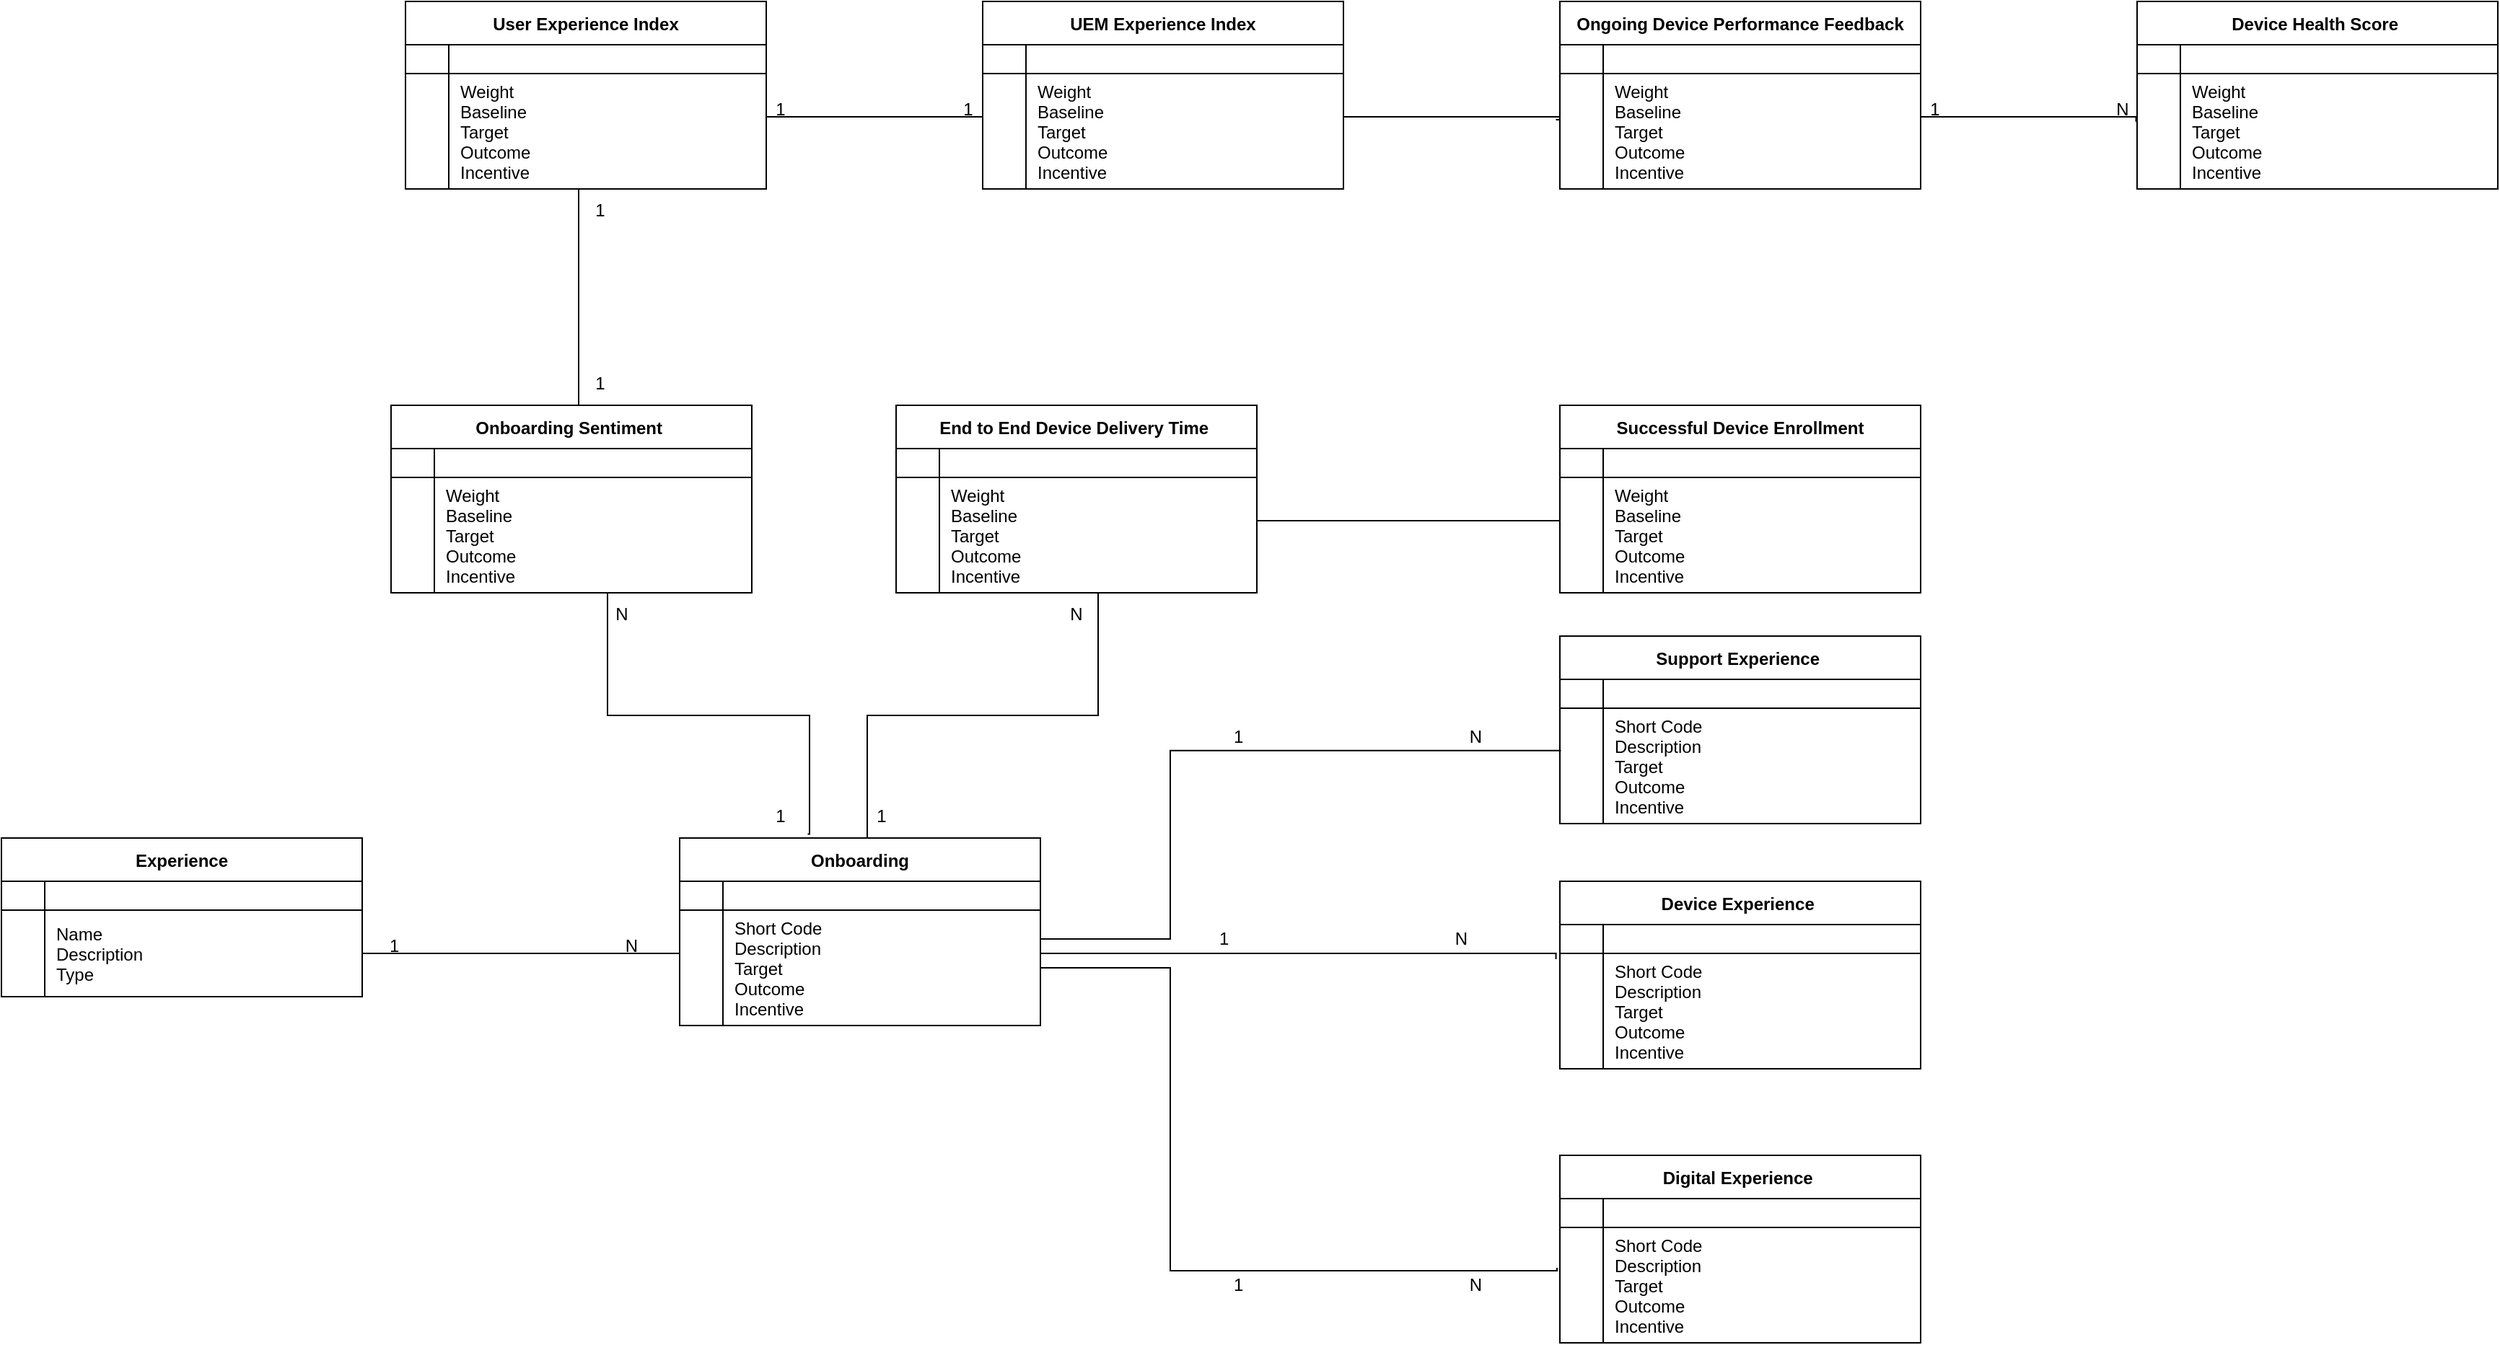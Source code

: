 <mxfile version="21.3.8" type="device">
  <diagram id="R2lEEEUBdFMjLlhIrx00" name="Page-1">
    <mxGraphModel dx="794" dy="438" grid="1" gridSize="10" guides="1" tooltips="1" connect="1" arrows="1" fold="1" page="1" pageScale="1" pageWidth="850" pageHeight="1100" math="0" shadow="0" extFonts="Permanent Marker^https://fonts.googleapis.com/css?family=Permanent+Marker">
      <root>
        <mxCell id="0" />
        <mxCell id="1" parent="0" />
        <mxCell id="C-vyLk0tnHw3VtMMgP7b-2" value="Onboarding" style="shape=table;startSize=30;container=1;collapsible=1;childLayout=tableLayout;fixedRows=1;rowLines=0;fontStyle=1;align=center;resizeLast=1;" parent="1" vertex="1">
          <mxGeometry x="510" y="1020" width="250" height="130" as="geometry" />
        </mxCell>
        <mxCell id="C-vyLk0tnHw3VtMMgP7b-3" value="" style="shape=partialRectangle;collapsible=0;dropTarget=0;pointerEvents=0;fillColor=none;points=[[0,0.5],[1,0.5]];portConstraint=eastwest;top=0;left=0;right=0;bottom=1;" parent="C-vyLk0tnHw3VtMMgP7b-2" vertex="1">
          <mxGeometry y="30" width="250" height="20" as="geometry" />
        </mxCell>
        <mxCell id="C-vyLk0tnHw3VtMMgP7b-4" value="" style="shape=partialRectangle;overflow=hidden;connectable=0;fillColor=none;top=0;left=0;bottom=0;right=0;fontStyle=1;" parent="C-vyLk0tnHw3VtMMgP7b-3" vertex="1">
          <mxGeometry width="30" height="20" as="geometry">
            <mxRectangle width="30" height="20" as="alternateBounds" />
          </mxGeometry>
        </mxCell>
        <mxCell id="C-vyLk0tnHw3VtMMgP7b-5" value="" style="shape=partialRectangle;overflow=hidden;connectable=0;fillColor=none;top=0;left=0;bottom=0;right=0;align=left;spacingLeft=6;fontStyle=5;" parent="C-vyLk0tnHw3VtMMgP7b-3" vertex="1">
          <mxGeometry x="30" width="220" height="20" as="geometry">
            <mxRectangle width="220" height="20" as="alternateBounds" />
          </mxGeometry>
        </mxCell>
        <mxCell id="C-vyLk0tnHw3VtMMgP7b-6" value="" style="shape=partialRectangle;collapsible=0;dropTarget=0;pointerEvents=0;fillColor=none;points=[[0,0.5],[1,0.5]];portConstraint=eastwest;top=0;left=0;right=0;bottom=0;" parent="C-vyLk0tnHw3VtMMgP7b-2" vertex="1">
          <mxGeometry y="50" width="250" height="80" as="geometry" />
        </mxCell>
        <mxCell id="C-vyLk0tnHw3VtMMgP7b-7" value="" style="shape=partialRectangle;overflow=hidden;connectable=0;fillColor=none;top=0;left=0;bottom=0;right=0;" parent="C-vyLk0tnHw3VtMMgP7b-6" vertex="1">
          <mxGeometry width="30" height="80" as="geometry">
            <mxRectangle width="30" height="80" as="alternateBounds" />
          </mxGeometry>
        </mxCell>
        <mxCell id="C-vyLk0tnHw3VtMMgP7b-8" value="Short Code       &#xa;Description      &#xa;Target           &#xa;Outcome          &#xa;Incentive" style="shape=partialRectangle;overflow=hidden;connectable=0;fillColor=none;top=0;left=0;bottom=0;right=0;align=left;spacingLeft=6;" parent="C-vyLk0tnHw3VtMMgP7b-6" vertex="1">
          <mxGeometry x="30" width="220" height="80" as="geometry">
            <mxRectangle width="220" height="80" as="alternateBounds" />
          </mxGeometry>
        </mxCell>
        <mxCell id="C-vyLk0tnHw3VtMMgP7b-23" value="Experience" style="shape=table;startSize=30;container=1;collapsible=1;childLayout=tableLayout;fixedRows=1;rowLines=0;fontStyle=1;align=center;resizeLast=1;" parent="1" vertex="1">
          <mxGeometry x="40" y="1020" width="250" height="110" as="geometry" />
        </mxCell>
        <mxCell id="C-vyLk0tnHw3VtMMgP7b-24" value="" style="shape=partialRectangle;collapsible=0;dropTarget=0;pointerEvents=0;fillColor=none;points=[[0,0.5],[1,0.5]];portConstraint=eastwest;top=0;left=0;right=0;bottom=1;" parent="C-vyLk0tnHw3VtMMgP7b-23" vertex="1">
          <mxGeometry y="30" width="250" height="20" as="geometry" />
        </mxCell>
        <mxCell id="C-vyLk0tnHw3VtMMgP7b-25" value="" style="shape=partialRectangle;overflow=hidden;connectable=0;fillColor=none;top=0;left=0;bottom=0;right=0;fontStyle=1;" parent="C-vyLk0tnHw3VtMMgP7b-24" vertex="1">
          <mxGeometry width="30" height="20" as="geometry">
            <mxRectangle width="30" height="20" as="alternateBounds" />
          </mxGeometry>
        </mxCell>
        <mxCell id="C-vyLk0tnHw3VtMMgP7b-26" value="" style="shape=partialRectangle;overflow=hidden;connectable=0;fillColor=none;top=0;left=0;bottom=0;right=0;align=left;spacingLeft=6;fontStyle=5;" parent="C-vyLk0tnHw3VtMMgP7b-24" vertex="1">
          <mxGeometry x="30" width="220" height="20" as="geometry">
            <mxRectangle width="220" height="20" as="alternateBounds" />
          </mxGeometry>
        </mxCell>
        <mxCell id="C-vyLk0tnHw3VtMMgP7b-27" value="" style="shape=partialRectangle;collapsible=0;dropTarget=0;pointerEvents=0;fillColor=none;points=[[0,0.5],[1,0.5]];portConstraint=eastwest;top=0;left=0;right=0;bottom=0;" parent="C-vyLk0tnHw3VtMMgP7b-23" vertex="1">
          <mxGeometry y="50" width="250" height="60" as="geometry" />
        </mxCell>
        <mxCell id="C-vyLk0tnHw3VtMMgP7b-28" value="" style="shape=partialRectangle;overflow=hidden;connectable=0;fillColor=none;top=0;left=0;bottom=0;right=0;" parent="C-vyLk0tnHw3VtMMgP7b-27" vertex="1">
          <mxGeometry width="30" height="60" as="geometry">
            <mxRectangle width="30" height="60" as="alternateBounds" />
          </mxGeometry>
        </mxCell>
        <mxCell id="C-vyLk0tnHw3VtMMgP7b-29" value="Name             &#xa;Description      &#xa;Type " style="shape=partialRectangle;overflow=hidden;connectable=0;fillColor=none;top=0;left=0;bottom=0;right=0;align=left;spacingLeft=6;" parent="C-vyLk0tnHw3VtMMgP7b-27" vertex="1">
          <mxGeometry x="30" width="220" height="60" as="geometry">
            <mxRectangle width="220" height="60" as="alternateBounds" />
          </mxGeometry>
        </mxCell>
        <mxCell id="2IVcLciUB-eIGRYk9ned-1" value="" style="endArrow=none;html=1;rounded=0;exitX=1;exitY=0.5;exitDx=0;exitDy=0;entryX=0;entryY=0.375;entryDx=0;entryDy=0;entryPerimeter=0;startArrow=none;startFill=0;endFill=0;" edge="1" parent="1" source="C-vyLk0tnHw3VtMMgP7b-27" target="C-vyLk0tnHw3VtMMgP7b-6">
          <mxGeometry width="50" height="50" relative="1" as="geometry">
            <mxPoint x="260" y="100" as="sourcePoint" />
            <mxPoint x="390" y="90" as="targetPoint" />
          </mxGeometry>
        </mxCell>
        <mxCell id="2IVcLciUB-eIGRYk9ned-2" value="Digital Experience " style="shape=table;startSize=30;container=1;collapsible=1;childLayout=tableLayout;fixedRows=1;rowLines=0;fontStyle=1;align=center;resizeLast=1;" vertex="1" parent="1">
          <mxGeometry x="1120" y="1240" width="250" height="130" as="geometry" />
        </mxCell>
        <mxCell id="2IVcLciUB-eIGRYk9ned-3" value="" style="shape=partialRectangle;collapsible=0;dropTarget=0;pointerEvents=0;fillColor=none;points=[[0,0.5],[1,0.5]];portConstraint=eastwest;top=0;left=0;right=0;bottom=1;" vertex="1" parent="2IVcLciUB-eIGRYk9ned-2">
          <mxGeometry y="30" width="250" height="20" as="geometry" />
        </mxCell>
        <mxCell id="2IVcLciUB-eIGRYk9ned-4" value="" style="shape=partialRectangle;overflow=hidden;connectable=0;fillColor=none;top=0;left=0;bottom=0;right=0;fontStyle=1;" vertex="1" parent="2IVcLciUB-eIGRYk9ned-3">
          <mxGeometry width="30" height="20" as="geometry">
            <mxRectangle width="30" height="20" as="alternateBounds" />
          </mxGeometry>
        </mxCell>
        <mxCell id="2IVcLciUB-eIGRYk9ned-5" value="" style="shape=partialRectangle;overflow=hidden;connectable=0;fillColor=none;top=0;left=0;bottom=0;right=0;align=left;spacingLeft=6;fontStyle=5;" vertex="1" parent="2IVcLciUB-eIGRYk9ned-3">
          <mxGeometry x="30" width="220" height="20" as="geometry">
            <mxRectangle width="220" height="20" as="alternateBounds" />
          </mxGeometry>
        </mxCell>
        <mxCell id="2IVcLciUB-eIGRYk9ned-6" value="" style="shape=partialRectangle;collapsible=0;dropTarget=0;pointerEvents=0;fillColor=none;points=[[0,0.5],[1,0.5]];portConstraint=eastwest;top=0;left=0;right=0;bottom=0;" vertex="1" parent="2IVcLciUB-eIGRYk9ned-2">
          <mxGeometry y="50" width="250" height="80" as="geometry" />
        </mxCell>
        <mxCell id="2IVcLciUB-eIGRYk9ned-7" value="" style="shape=partialRectangle;overflow=hidden;connectable=0;fillColor=none;top=0;left=0;bottom=0;right=0;" vertex="1" parent="2IVcLciUB-eIGRYk9ned-6">
          <mxGeometry width="30" height="80" as="geometry">
            <mxRectangle width="30" height="80" as="alternateBounds" />
          </mxGeometry>
        </mxCell>
        <mxCell id="2IVcLciUB-eIGRYk9ned-8" value="Short Code       &#xa;Description      &#xa;Target           &#xa;Outcome          &#xa;Incentive" style="shape=partialRectangle;overflow=hidden;connectable=0;fillColor=none;top=0;left=0;bottom=0;right=0;align=left;spacingLeft=6;" vertex="1" parent="2IVcLciUB-eIGRYk9ned-6">
          <mxGeometry x="30" width="220" height="80" as="geometry">
            <mxRectangle width="220" height="80" as="alternateBounds" />
          </mxGeometry>
        </mxCell>
        <mxCell id="2IVcLciUB-eIGRYk9ned-9" value="Device Experience " style="shape=table;startSize=30;container=1;collapsible=1;childLayout=tableLayout;fixedRows=1;rowLines=0;fontStyle=1;align=center;resizeLast=1;" vertex="1" parent="1">
          <mxGeometry x="1120" y="1050" width="250" height="130" as="geometry" />
        </mxCell>
        <mxCell id="2IVcLciUB-eIGRYk9ned-10" value="" style="shape=partialRectangle;collapsible=0;dropTarget=0;pointerEvents=0;fillColor=none;points=[[0,0.5],[1,0.5]];portConstraint=eastwest;top=0;left=0;right=0;bottom=1;" vertex="1" parent="2IVcLciUB-eIGRYk9ned-9">
          <mxGeometry y="30" width="250" height="20" as="geometry" />
        </mxCell>
        <mxCell id="2IVcLciUB-eIGRYk9ned-11" value="" style="shape=partialRectangle;overflow=hidden;connectable=0;fillColor=none;top=0;left=0;bottom=0;right=0;fontStyle=1;" vertex="1" parent="2IVcLciUB-eIGRYk9ned-10">
          <mxGeometry width="30" height="20" as="geometry">
            <mxRectangle width="30" height="20" as="alternateBounds" />
          </mxGeometry>
        </mxCell>
        <mxCell id="2IVcLciUB-eIGRYk9ned-12" value="" style="shape=partialRectangle;overflow=hidden;connectable=0;fillColor=none;top=0;left=0;bottom=0;right=0;align=left;spacingLeft=6;fontStyle=5;" vertex="1" parent="2IVcLciUB-eIGRYk9ned-10">
          <mxGeometry x="30" width="220" height="20" as="geometry">
            <mxRectangle width="220" height="20" as="alternateBounds" />
          </mxGeometry>
        </mxCell>
        <mxCell id="2IVcLciUB-eIGRYk9ned-13" value="" style="shape=partialRectangle;collapsible=0;dropTarget=0;pointerEvents=0;fillColor=none;points=[[0,0.5],[1,0.5]];portConstraint=eastwest;top=0;left=0;right=0;bottom=0;" vertex="1" parent="2IVcLciUB-eIGRYk9ned-9">
          <mxGeometry y="50" width="250" height="80" as="geometry" />
        </mxCell>
        <mxCell id="2IVcLciUB-eIGRYk9ned-14" value="" style="shape=partialRectangle;overflow=hidden;connectable=0;fillColor=none;top=0;left=0;bottom=0;right=0;" vertex="1" parent="2IVcLciUB-eIGRYk9ned-13">
          <mxGeometry width="30" height="80" as="geometry">
            <mxRectangle width="30" height="80" as="alternateBounds" />
          </mxGeometry>
        </mxCell>
        <mxCell id="2IVcLciUB-eIGRYk9ned-15" value="Short Code       &#xa;Description      &#xa;Target           &#xa;Outcome          &#xa;Incentive" style="shape=partialRectangle;overflow=hidden;connectable=0;fillColor=none;top=0;left=0;bottom=0;right=0;align=left;spacingLeft=6;" vertex="1" parent="2IVcLciUB-eIGRYk9ned-13">
          <mxGeometry x="30" width="220" height="80" as="geometry">
            <mxRectangle width="220" height="80" as="alternateBounds" />
          </mxGeometry>
        </mxCell>
        <mxCell id="2IVcLciUB-eIGRYk9ned-16" value="Support Experience " style="shape=table;startSize=30;container=1;collapsible=1;childLayout=tableLayout;fixedRows=1;rowLines=0;fontStyle=1;align=center;resizeLast=1;" vertex="1" parent="1">
          <mxGeometry x="1120" y="880" width="250" height="130" as="geometry" />
        </mxCell>
        <mxCell id="2IVcLciUB-eIGRYk9ned-17" value="" style="shape=partialRectangle;collapsible=0;dropTarget=0;pointerEvents=0;fillColor=none;points=[[0,0.5],[1,0.5]];portConstraint=eastwest;top=0;left=0;right=0;bottom=1;" vertex="1" parent="2IVcLciUB-eIGRYk9ned-16">
          <mxGeometry y="30" width="250" height="20" as="geometry" />
        </mxCell>
        <mxCell id="2IVcLciUB-eIGRYk9ned-18" value="" style="shape=partialRectangle;overflow=hidden;connectable=0;fillColor=none;top=0;left=0;bottom=0;right=0;fontStyle=1;" vertex="1" parent="2IVcLciUB-eIGRYk9ned-17">
          <mxGeometry width="30" height="20" as="geometry">
            <mxRectangle width="30" height="20" as="alternateBounds" />
          </mxGeometry>
        </mxCell>
        <mxCell id="2IVcLciUB-eIGRYk9ned-19" value="" style="shape=partialRectangle;overflow=hidden;connectable=0;fillColor=none;top=0;left=0;bottom=0;right=0;align=left;spacingLeft=6;fontStyle=5;" vertex="1" parent="2IVcLciUB-eIGRYk9ned-17">
          <mxGeometry x="30" width="220" height="20" as="geometry">
            <mxRectangle width="220" height="20" as="alternateBounds" />
          </mxGeometry>
        </mxCell>
        <mxCell id="2IVcLciUB-eIGRYk9ned-20" value="" style="shape=partialRectangle;collapsible=0;dropTarget=0;pointerEvents=0;fillColor=none;points=[[0,0.5],[1,0.5]];portConstraint=eastwest;top=0;left=0;right=0;bottom=0;" vertex="1" parent="2IVcLciUB-eIGRYk9ned-16">
          <mxGeometry y="50" width="250" height="80" as="geometry" />
        </mxCell>
        <mxCell id="2IVcLciUB-eIGRYk9ned-21" value="" style="shape=partialRectangle;overflow=hidden;connectable=0;fillColor=none;top=0;left=0;bottom=0;right=0;" vertex="1" parent="2IVcLciUB-eIGRYk9ned-20">
          <mxGeometry width="30" height="80" as="geometry">
            <mxRectangle width="30" height="80" as="alternateBounds" />
          </mxGeometry>
        </mxCell>
        <mxCell id="2IVcLciUB-eIGRYk9ned-22" value="Short Code       &#xa;Description      &#xa;Target           &#xa;Outcome          &#xa;Incentive" style="shape=partialRectangle;overflow=hidden;connectable=0;fillColor=none;top=0;left=0;bottom=0;right=0;align=left;spacingLeft=6;" vertex="1" parent="2IVcLciUB-eIGRYk9ned-20">
          <mxGeometry x="30" width="220" height="80" as="geometry">
            <mxRectangle width="220" height="80" as="alternateBounds" />
          </mxGeometry>
        </mxCell>
        <mxCell id="2IVcLciUB-eIGRYk9ned-28" style="edgeStyle=orthogonalEdgeStyle;rounded=0;orthogonalLoop=1;jettySize=auto;html=1;entryX=-0.008;entryY=0.35;entryDx=0;entryDy=0;entryPerimeter=0;endArrow=none;endFill=0;" edge="1" parent="1" source="C-vyLk0tnHw3VtMMgP7b-6" target="2IVcLciUB-eIGRYk9ned-6">
          <mxGeometry relative="1" as="geometry">
            <Array as="points">
              <mxPoint x="850" y="1110" />
              <mxPoint x="850" y="1320" />
              <mxPoint x="1118" y="1320" />
            </Array>
          </mxGeometry>
        </mxCell>
        <mxCell id="2IVcLciUB-eIGRYk9ned-29" style="edgeStyle=orthogonalEdgeStyle;rounded=0;orthogonalLoop=1;jettySize=auto;html=1;entryX=-0.011;entryY=0.05;entryDx=0;entryDy=0;entryPerimeter=0;endArrow=none;endFill=0;" edge="1" parent="1" source="C-vyLk0tnHw3VtMMgP7b-6" target="2IVcLciUB-eIGRYk9ned-13">
          <mxGeometry relative="1" as="geometry">
            <Array as="points">
              <mxPoint x="1117" y="1100" />
            </Array>
          </mxGeometry>
        </mxCell>
        <mxCell id="2IVcLciUB-eIGRYk9ned-30" style="edgeStyle=orthogonalEdgeStyle;rounded=0;orthogonalLoop=1;jettySize=auto;html=1;entryX=0.003;entryY=0.367;entryDx=0;entryDy=0;entryPerimeter=0;endArrow=none;endFill=0;" edge="1" parent="1" source="C-vyLk0tnHw3VtMMgP7b-6" target="2IVcLciUB-eIGRYk9ned-20">
          <mxGeometry relative="1" as="geometry">
            <Array as="points">
              <mxPoint x="850" y="1090" />
              <mxPoint x="850" y="959" />
            </Array>
          </mxGeometry>
        </mxCell>
        <mxCell id="2IVcLciUB-eIGRYk9ned-45" style="edgeStyle=orthogonalEdgeStyle;rounded=0;orthogonalLoop=1;jettySize=auto;html=1;endArrow=none;endFill=0;entryX=0.355;entryY=-0.021;entryDx=0;entryDy=0;entryPerimeter=0;" edge="1" parent="1" source="2IVcLciUB-eIGRYk9ned-31" target="C-vyLk0tnHw3VtMMgP7b-2">
          <mxGeometry relative="1" as="geometry">
            <mxPoint x="600" y="1010" as="targetPoint" />
            <Array as="points">
              <mxPoint x="460" y="935" />
              <mxPoint x="600" y="935" />
              <mxPoint x="600" y="1017" />
            </Array>
          </mxGeometry>
        </mxCell>
        <mxCell id="2IVcLciUB-eIGRYk9ned-31" value="Onboarding Sentiment " style="shape=table;startSize=30;container=1;collapsible=1;childLayout=tableLayout;fixedRows=1;rowLines=0;fontStyle=1;align=center;resizeLast=1;" vertex="1" parent="1">
          <mxGeometry x="310" y="720" width="250" height="130" as="geometry" />
        </mxCell>
        <mxCell id="2IVcLciUB-eIGRYk9ned-32" value="" style="shape=partialRectangle;collapsible=0;dropTarget=0;pointerEvents=0;fillColor=none;points=[[0,0.5],[1,0.5]];portConstraint=eastwest;top=0;left=0;right=0;bottom=1;" vertex="1" parent="2IVcLciUB-eIGRYk9ned-31">
          <mxGeometry y="30" width="250" height="20" as="geometry" />
        </mxCell>
        <mxCell id="2IVcLciUB-eIGRYk9ned-33" value="" style="shape=partialRectangle;overflow=hidden;connectable=0;fillColor=none;top=0;left=0;bottom=0;right=0;fontStyle=1;" vertex="1" parent="2IVcLciUB-eIGRYk9ned-32">
          <mxGeometry width="30" height="20" as="geometry">
            <mxRectangle width="30" height="20" as="alternateBounds" />
          </mxGeometry>
        </mxCell>
        <mxCell id="2IVcLciUB-eIGRYk9ned-34" value="" style="shape=partialRectangle;overflow=hidden;connectable=0;fillColor=none;top=0;left=0;bottom=0;right=0;align=left;spacingLeft=6;fontStyle=5;" vertex="1" parent="2IVcLciUB-eIGRYk9ned-32">
          <mxGeometry x="30" width="220" height="20" as="geometry">
            <mxRectangle width="220" height="20" as="alternateBounds" />
          </mxGeometry>
        </mxCell>
        <mxCell id="2IVcLciUB-eIGRYk9ned-35" value="" style="shape=partialRectangle;collapsible=0;dropTarget=0;pointerEvents=0;fillColor=none;points=[[0,0.5],[1,0.5]];portConstraint=eastwest;top=0;left=0;right=0;bottom=0;" vertex="1" parent="2IVcLciUB-eIGRYk9ned-31">
          <mxGeometry y="50" width="250" height="80" as="geometry" />
        </mxCell>
        <mxCell id="2IVcLciUB-eIGRYk9ned-36" value="" style="shape=partialRectangle;overflow=hidden;connectable=0;fillColor=none;top=0;left=0;bottom=0;right=0;" vertex="1" parent="2IVcLciUB-eIGRYk9ned-35">
          <mxGeometry width="30" height="80" as="geometry">
            <mxRectangle width="30" height="80" as="alternateBounds" />
          </mxGeometry>
        </mxCell>
        <mxCell id="2IVcLciUB-eIGRYk9ned-37" value="Weight       &#xa;Baseline      &#xa;Target           &#xa;Outcome          &#xa;Incentive" style="shape=partialRectangle;overflow=hidden;connectable=0;fillColor=none;top=0;left=0;bottom=0;right=0;align=left;spacingLeft=6;" vertex="1" parent="2IVcLciUB-eIGRYk9ned-35">
          <mxGeometry x="30" width="220" height="80" as="geometry">
            <mxRectangle width="220" height="80" as="alternateBounds" />
          </mxGeometry>
        </mxCell>
        <mxCell id="2IVcLciUB-eIGRYk9ned-46" style="edgeStyle=orthogonalEdgeStyle;rounded=0;orthogonalLoop=1;jettySize=auto;html=1;entryX=0.5;entryY=0;entryDx=0;entryDy=0;endArrow=none;endFill=0;" edge="1" parent="1" source="2IVcLciUB-eIGRYk9ned-38" target="C-vyLk0tnHw3VtMMgP7b-2">
          <mxGeometry relative="1" as="geometry">
            <Array as="points">
              <mxPoint x="800" y="935" />
              <mxPoint x="640" y="935" />
              <mxPoint x="640" y="1020" />
            </Array>
          </mxGeometry>
        </mxCell>
        <mxCell id="2IVcLciUB-eIGRYk9ned-38" value="End to End Device Delivery Time " style="shape=table;startSize=30;container=1;collapsible=1;childLayout=tableLayout;fixedRows=1;rowLines=0;fontStyle=1;align=center;resizeLast=1;" vertex="1" parent="1">
          <mxGeometry x="660" y="720" width="250" height="130" as="geometry" />
        </mxCell>
        <mxCell id="2IVcLciUB-eIGRYk9ned-39" value="" style="shape=partialRectangle;collapsible=0;dropTarget=0;pointerEvents=0;fillColor=none;points=[[0,0.5],[1,0.5]];portConstraint=eastwest;top=0;left=0;right=0;bottom=1;" vertex="1" parent="2IVcLciUB-eIGRYk9ned-38">
          <mxGeometry y="30" width="250" height="20" as="geometry" />
        </mxCell>
        <mxCell id="2IVcLciUB-eIGRYk9ned-40" value="" style="shape=partialRectangle;overflow=hidden;connectable=0;fillColor=none;top=0;left=0;bottom=0;right=0;fontStyle=1;" vertex="1" parent="2IVcLciUB-eIGRYk9ned-39">
          <mxGeometry width="30" height="20" as="geometry">
            <mxRectangle width="30" height="20" as="alternateBounds" />
          </mxGeometry>
        </mxCell>
        <mxCell id="2IVcLciUB-eIGRYk9ned-41" value="" style="shape=partialRectangle;overflow=hidden;connectable=0;fillColor=none;top=0;left=0;bottom=0;right=0;align=left;spacingLeft=6;fontStyle=5;" vertex="1" parent="2IVcLciUB-eIGRYk9ned-39">
          <mxGeometry x="30" width="220" height="20" as="geometry">
            <mxRectangle width="220" height="20" as="alternateBounds" />
          </mxGeometry>
        </mxCell>
        <mxCell id="2IVcLciUB-eIGRYk9ned-42" value="" style="shape=partialRectangle;collapsible=0;dropTarget=0;pointerEvents=0;fillColor=none;points=[[0,0.5],[1,0.5]];portConstraint=eastwest;top=0;left=0;right=0;bottom=0;" vertex="1" parent="2IVcLciUB-eIGRYk9ned-38">
          <mxGeometry y="50" width="250" height="80" as="geometry" />
        </mxCell>
        <mxCell id="2IVcLciUB-eIGRYk9ned-43" value="" style="shape=partialRectangle;overflow=hidden;connectable=0;fillColor=none;top=0;left=0;bottom=0;right=0;" vertex="1" parent="2IVcLciUB-eIGRYk9ned-42">
          <mxGeometry width="30" height="80" as="geometry">
            <mxRectangle width="30" height="80" as="alternateBounds" />
          </mxGeometry>
        </mxCell>
        <mxCell id="2IVcLciUB-eIGRYk9ned-44" value="Weight       &#xa;Baseline      &#xa;Target           &#xa;Outcome          &#xa;Incentive" style="shape=partialRectangle;overflow=hidden;connectable=0;fillColor=none;top=0;left=0;bottom=0;right=0;align=left;spacingLeft=6;" vertex="1" parent="2IVcLciUB-eIGRYk9ned-42">
          <mxGeometry x="30" width="220" height="80" as="geometry">
            <mxRectangle width="220" height="80" as="alternateBounds" />
          </mxGeometry>
        </mxCell>
        <mxCell id="2IVcLciUB-eIGRYk9ned-55" style="edgeStyle=orthogonalEdgeStyle;rounded=0;orthogonalLoop=1;jettySize=auto;html=1;endArrow=none;endFill=0;" edge="1" parent="1" source="2IVcLciUB-eIGRYk9ned-47" target="2IVcLciUB-eIGRYk9ned-31">
          <mxGeometry relative="1" as="geometry">
            <Array as="points">
              <mxPoint x="440" y="670" />
              <mxPoint x="440" y="670" />
            </Array>
          </mxGeometry>
        </mxCell>
        <mxCell id="2IVcLciUB-eIGRYk9ned-47" value="User Experience Index" style="shape=table;startSize=30;container=1;collapsible=1;childLayout=tableLayout;fixedRows=1;rowLines=0;fontStyle=1;align=center;resizeLast=1;" vertex="1" parent="1">
          <mxGeometry x="320" y="440" width="250" height="130" as="geometry" />
        </mxCell>
        <mxCell id="2IVcLciUB-eIGRYk9ned-48" value="" style="shape=partialRectangle;collapsible=0;dropTarget=0;pointerEvents=0;fillColor=none;points=[[0,0.5],[1,0.5]];portConstraint=eastwest;top=0;left=0;right=0;bottom=1;" vertex="1" parent="2IVcLciUB-eIGRYk9ned-47">
          <mxGeometry y="30" width="250" height="20" as="geometry" />
        </mxCell>
        <mxCell id="2IVcLciUB-eIGRYk9ned-49" value="" style="shape=partialRectangle;overflow=hidden;connectable=0;fillColor=none;top=0;left=0;bottom=0;right=0;fontStyle=1;" vertex="1" parent="2IVcLciUB-eIGRYk9ned-48">
          <mxGeometry width="30" height="20" as="geometry">
            <mxRectangle width="30" height="20" as="alternateBounds" />
          </mxGeometry>
        </mxCell>
        <mxCell id="2IVcLciUB-eIGRYk9ned-50" value="" style="shape=partialRectangle;overflow=hidden;connectable=0;fillColor=none;top=0;left=0;bottom=0;right=0;align=left;spacingLeft=6;fontStyle=5;" vertex="1" parent="2IVcLciUB-eIGRYk9ned-48">
          <mxGeometry x="30" width="220" height="20" as="geometry">
            <mxRectangle width="220" height="20" as="alternateBounds" />
          </mxGeometry>
        </mxCell>
        <mxCell id="2IVcLciUB-eIGRYk9ned-51" value="" style="shape=partialRectangle;collapsible=0;dropTarget=0;pointerEvents=0;fillColor=none;points=[[0,0.5],[1,0.5]];portConstraint=eastwest;top=0;left=0;right=0;bottom=0;" vertex="1" parent="2IVcLciUB-eIGRYk9ned-47">
          <mxGeometry y="50" width="250" height="80" as="geometry" />
        </mxCell>
        <mxCell id="2IVcLciUB-eIGRYk9ned-52" value="" style="shape=partialRectangle;overflow=hidden;connectable=0;fillColor=none;top=0;left=0;bottom=0;right=0;" vertex="1" parent="2IVcLciUB-eIGRYk9ned-51">
          <mxGeometry width="30" height="80" as="geometry">
            <mxRectangle width="30" height="80" as="alternateBounds" />
          </mxGeometry>
        </mxCell>
        <mxCell id="2IVcLciUB-eIGRYk9ned-53" value="Weight       &#xa;Baseline      &#xa;Target           &#xa;Outcome          &#xa;Incentive" style="shape=partialRectangle;overflow=hidden;connectable=0;fillColor=none;top=0;left=0;bottom=0;right=0;align=left;spacingLeft=6;" vertex="1" parent="2IVcLciUB-eIGRYk9ned-51">
          <mxGeometry x="30" width="220" height="80" as="geometry">
            <mxRectangle width="220" height="80" as="alternateBounds" />
          </mxGeometry>
        </mxCell>
        <mxCell id="2IVcLciUB-eIGRYk9ned-56" value="UEM Experience Index" style="shape=table;startSize=30;container=1;collapsible=1;childLayout=tableLayout;fixedRows=1;rowLines=0;fontStyle=1;align=center;resizeLast=1;" vertex="1" parent="1">
          <mxGeometry x="720" y="440" width="250" height="130" as="geometry" />
        </mxCell>
        <mxCell id="2IVcLciUB-eIGRYk9ned-57" value="" style="shape=partialRectangle;collapsible=0;dropTarget=0;pointerEvents=0;fillColor=none;points=[[0,0.5],[1,0.5]];portConstraint=eastwest;top=0;left=0;right=0;bottom=1;" vertex="1" parent="2IVcLciUB-eIGRYk9ned-56">
          <mxGeometry y="30" width="250" height="20" as="geometry" />
        </mxCell>
        <mxCell id="2IVcLciUB-eIGRYk9ned-58" value="" style="shape=partialRectangle;overflow=hidden;connectable=0;fillColor=none;top=0;left=0;bottom=0;right=0;fontStyle=1;" vertex="1" parent="2IVcLciUB-eIGRYk9ned-57">
          <mxGeometry width="30" height="20" as="geometry">
            <mxRectangle width="30" height="20" as="alternateBounds" />
          </mxGeometry>
        </mxCell>
        <mxCell id="2IVcLciUB-eIGRYk9ned-59" value="" style="shape=partialRectangle;overflow=hidden;connectable=0;fillColor=none;top=0;left=0;bottom=0;right=0;align=left;spacingLeft=6;fontStyle=5;" vertex="1" parent="2IVcLciUB-eIGRYk9ned-57">
          <mxGeometry x="30" width="220" height="20" as="geometry">
            <mxRectangle width="220" height="20" as="alternateBounds" />
          </mxGeometry>
        </mxCell>
        <mxCell id="2IVcLciUB-eIGRYk9ned-60" value="" style="shape=partialRectangle;collapsible=0;dropTarget=0;pointerEvents=0;fillColor=none;points=[[0,0.5],[1,0.5]];portConstraint=eastwest;top=0;left=0;right=0;bottom=0;" vertex="1" parent="2IVcLciUB-eIGRYk9ned-56">
          <mxGeometry y="50" width="250" height="80" as="geometry" />
        </mxCell>
        <mxCell id="2IVcLciUB-eIGRYk9ned-61" value="" style="shape=partialRectangle;overflow=hidden;connectable=0;fillColor=none;top=0;left=0;bottom=0;right=0;" vertex="1" parent="2IVcLciUB-eIGRYk9ned-60">
          <mxGeometry width="30" height="80" as="geometry">
            <mxRectangle width="30" height="80" as="alternateBounds" />
          </mxGeometry>
        </mxCell>
        <mxCell id="2IVcLciUB-eIGRYk9ned-62" value="Weight       &#xa;Baseline      &#xa;Target           &#xa;Outcome          &#xa;Incentive" style="shape=partialRectangle;overflow=hidden;connectable=0;fillColor=none;top=0;left=0;bottom=0;right=0;align=left;spacingLeft=6;" vertex="1" parent="2IVcLciUB-eIGRYk9ned-60">
          <mxGeometry x="30" width="220" height="80" as="geometry">
            <mxRectangle width="220" height="80" as="alternateBounds" />
          </mxGeometry>
        </mxCell>
        <mxCell id="2IVcLciUB-eIGRYk9ned-63" style="edgeStyle=orthogonalEdgeStyle;rounded=0;orthogonalLoop=1;jettySize=auto;html=1;entryX=0;entryY=0.5;entryDx=0;entryDy=0;endArrow=none;endFill=0;" edge="1" parent="1" source="2IVcLciUB-eIGRYk9ned-51" target="2IVcLciUB-eIGRYk9ned-60">
          <mxGeometry relative="1" as="geometry">
            <Array as="points">
              <mxPoint x="720" y="520" />
            </Array>
          </mxGeometry>
        </mxCell>
        <mxCell id="2IVcLciUB-eIGRYk9ned-64" value="Ongoing Device Performance Feedback" style="shape=table;startSize=30;container=1;collapsible=1;childLayout=tableLayout;fixedRows=1;rowLines=0;fontStyle=1;align=center;resizeLast=1;" vertex="1" parent="1">
          <mxGeometry x="1120" y="440" width="250" height="130" as="geometry" />
        </mxCell>
        <mxCell id="2IVcLciUB-eIGRYk9ned-65" value="" style="shape=partialRectangle;collapsible=0;dropTarget=0;pointerEvents=0;fillColor=none;points=[[0,0.5],[1,0.5]];portConstraint=eastwest;top=0;left=0;right=0;bottom=1;" vertex="1" parent="2IVcLciUB-eIGRYk9ned-64">
          <mxGeometry y="30" width="250" height="20" as="geometry" />
        </mxCell>
        <mxCell id="2IVcLciUB-eIGRYk9ned-66" value="" style="shape=partialRectangle;overflow=hidden;connectable=0;fillColor=none;top=0;left=0;bottom=0;right=0;fontStyle=1;" vertex="1" parent="2IVcLciUB-eIGRYk9ned-65">
          <mxGeometry width="30" height="20" as="geometry">
            <mxRectangle width="30" height="20" as="alternateBounds" />
          </mxGeometry>
        </mxCell>
        <mxCell id="2IVcLciUB-eIGRYk9ned-67" value="" style="shape=partialRectangle;overflow=hidden;connectable=0;fillColor=none;top=0;left=0;bottom=0;right=0;align=left;spacingLeft=6;fontStyle=5;" vertex="1" parent="2IVcLciUB-eIGRYk9ned-65">
          <mxGeometry x="30" width="220" height="20" as="geometry">
            <mxRectangle width="220" height="20" as="alternateBounds" />
          </mxGeometry>
        </mxCell>
        <mxCell id="2IVcLciUB-eIGRYk9ned-68" value="" style="shape=partialRectangle;collapsible=0;dropTarget=0;pointerEvents=0;fillColor=none;points=[[0,0.5],[1,0.5]];portConstraint=eastwest;top=0;left=0;right=0;bottom=0;" vertex="1" parent="2IVcLciUB-eIGRYk9ned-64">
          <mxGeometry y="50" width="250" height="80" as="geometry" />
        </mxCell>
        <mxCell id="2IVcLciUB-eIGRYk9ned-69" value="" style="shape=partialRectangle;overflow=hidden;connectable=0;fillColor=none;top=0;left=0;bottom=0;right=0;" vertex="1" parent="2IVcLciUB-eIGRYk9ned-68">
          <mxGeometry width="30" height="80" as="geometry">
            <mxRectangle width="30" height="80" as="alternateBounds" />
          </mxGeometry>
        </mxCell>
        <mxCell id="2IVcLciUB-eIGRYk9ned-70" value="Weight       &#xa;Baseline      &#xa;Target           &#xa;Outcome          &#xa;Incentive" style="shape=partialRectangle;overflow=hidden;connectable=0;fillColor=none;top=0;left=0;bottom=0;right=0;align=left;spacingLeft=6;" vertex="1" parent="2IVcLciUB-eIGRYk9ned-68">
          <mxGeometry x="30" width="220" height="80" as="geometry">
            <mxRectangle width="220" height="80" as="alternateBounds" />
          </mxGeometry>
        </mxCell>
        <mxCell id="2IVcLciUB-eIGRYk9ned-71" value="Device Health Score " style="shape=table;startSize=30;container=1;collapsible=1;childLayout=tableLayout;fixedRows=1;rowLines=0;fontStyle=1;align=center;resizeLast=1;" vertex="1" parent="1">
          <mxGeometry x="1520" y="440" width="250" height="130" as="geometry" />
        </mxCell>
        <mxCell id="2IVcLciUB-eIGRYk9ned-72" value="" style="shape=partialRectangle;collapsible=0;dropTarget=0;pointerEvents=0;fillColor=none;points=[[0,0.5],[1,0.5]];portConstraint=eastwest;top=0;left=0;right=0;bottom=1;" vertex="1" parent="2IVcLciUB-eIGRYk9ned-71">
          <mxGeometry y="30" width="250" height="20" as="geometry" />
        </mxCell>
        <mxCell id="2IVcLciUB-eIGRYk9ned-73" value="" style="shape=partialRectangle;overflow=hidden;connectable=0;fillColor=none;top=0;left=0;bottom=0;right=0;fontStyle=1;" vertex="1" parent="2IVcLciUB-eIGRYk9ned-72">
          <mxGeometry width="30" height="20" as="geometry">
            <mxRectangle width="30" height="20" as="alternateBounds" />
          </mxGeometry>
        </mxCell>
        <mxCell id="2IVcLciUB-eIGRYk9ned-74" value="" style="shape=partialRectangle;overflow=hidden;connectable=0;fillColor=none;top=0;left=0;bottom=0;right=0;align=left;spacingLeft=6;fontStyle=5;" vertex="1" parent="2IVcLciUB-eIGRYk9ned-72">
          <mxGeometry x="30" width="220" height="20" as="geometry">
            <mxRectangle width="220" height="20" as="alternateBounds" />
          </mxGeometry>
        </mxCell>
        <mxCell id="2IVcLciUB-eIGRYk9ned-75" value="" style="shape=partialRectangle;collapsible=0;dropTarget=0;pointerEvents=0;fillColor=none;points=[[0,0.5],[1,0.5]];portConstraint=eastwest;top=0;left=0;right=0;bottom=0;" vertex="1" parent="2IVcLciUB-eIGRYk9ned-71">
          <mxGeometry y="50" width="250" height="80" as="geometry" />
        </mxCell>
        <mxCell id="2IVcLciUB-eIGRYk9ned-76" value="" style="shape=partialRectangle;overflow=hidden;connectable=0;fillColor=none;top=0;left=0;bottom=0;right=0;" vertex="1" parent="2IVcLciUB-eIGRYk9ned-75">
          <mxGeometry width="30" height="80" as="geometry">
            <mxRectangle width="30" height="80" as="alternateBounds" />
          </mxGeometry>
        </mxCell>
        <mxCell id="2IVcLciUB-eIGRYk9ned-77" value="Weight       &#xa;Baseline      &#xa;Target           &#xa;Outcome          &#xa;Incentive" style="shape=partialRectangle;overflow=hidden;connectable=0;fillColor=none;top=0;left=0;bottom=0;right=0;align=left;spacingLeft=6;" vertex="1" parent="2IVcLciUB-eIGRYk9ned-75">
          <mxGeometry x="30" width="220" height="80" as="geometry">
            <mxRectangle width="220" height="80" as="alternateBounds" />
          </mxGeometry>
        </mxCell>
        <mxCell id="2IVcLciUB-eIGRYk9ned-85" style="edgeStyle=orthogonalEdgeStyle;rounded=0;orthogonalLoop=1;jettySize=auto;html=1;entryX=-0.011;entryY=0.4;entryDx=0;entryDy=0;endArrow=none;endFill=0;entryPerimeter=0;" edge="1" parent="1" source="2IVcLciUB-eIGRYk9ned-60" target="2IVcLciUB-eIGRYk9ned-68">
          <mxGeometry relative="1" as="geometry">
            <Array as="points">
              <mxPoint x="1120" y="520" />
              <mxPoint x="1120" y="522" />
            </Array>
          </mxGeometry>
        </mxCell>
        <mxCell id="2IVcLciUB-eIGRYk9ned-86" style="edgeStyle=orthogonalEdgeStyle;rounded=0;orthogonalLoop=1;jettySize=auto;html=1;entryX=-0.003;entryY=0.417;entryDx=0;entryDy=0;endArrow=none;endFill=0;entryPerimeter=0;" edge="1" parent="1" source="2IVcLciUB-eIGRYk9ned-68" target="2IVcLciUB-eIGRYk9ned-75">
          <mxGeometry relative="1" as="geometry">
            <Array as="points">
              <mxPoint x="1519" y="520" />
            </Array>
          </mxGeometry>
        </mxCell>
        <mxCell id="2IVcLciUB-eIGRYk9ned-87" value="Successful Device Enrollment" style="shape=table;startSize=30;container=1;collapsible=1;childLayout=tableLayout;fixedRows=1;rowLines=0;fontStyle=1;align=center;resizeLast=1;" vertex="1" parent="1">
          <mxGeometry x="1120" y="720" width="250" height="130" as="geometry" />
        </mxCell>
        <mxCell id="2IVcLciUB-eIGRYk9ned-88" value="" style="shape=partialRectangle;collapsible=0;dropTarget=0;pointerEvents=0;fillColor=none;points=[[0,0.5],[1,0.5]];portConstraint=eastwest;top=0;left=0;right=0;bottom=1;" vertex="1" parent="2IVcLciUB-eIGRYk9ned-87">
          <mxGeometry y="30" width="250" height="20" as="geometry" />
        </mxCell>
        <mxCell id="2IVcLciUB-eIGRYk9ned-89" value="" style="shape=partialRectangle;overflow=hidden;connectable=0;fillColor=none;top=0;left=0;bottom=0;right=0;fontStyle=1;" vertex="1" parent="2IVcLciUB-eIGRYk9ned-88">
          <mxGeometry width="30" height="20" as="geometry">
            <mxRectangle width="30" height="20" as="alternateBounds" />
          </mxGeometry>
        </mxCell>
        <mxCell id="2IVcLciUB-eIGRYk9ned-90" value="" style="shape=partialRectangle;overflow=hidden;connectable=0;fillColor=none;top=0;left=0;bottom=0;right=0;align=left;spacingLeft=6;fontStyle=5;" vertex="1" parent="2IVcLciUB-eIGRYk9ned-88">
          <mxGeometry x="30" width="220" height="20" as="geometry">
            <mxRectangle width="220" height="20" as="alternateBounds" />
          </mxGeometry>
        </mxCell>
        <mxCell id="2IVcLciUB-eIGRYk9ned-91" value="" style="shape=partialRectangle;collapsible=0;dropTarget=0;pointerEvents=0;fillColor=none;points=[[0,0.5],[1,0.5]];portConstraint=eastwest;top=0;left=0;right=0;bottom=0;" vertex="1" parent="2IVcLciUB-eIGRYk9ned-87">
          <mxGeometry y="50" width="250" height="80" as="geometry" />
        </mxCell>
        <mxCell id="2IVcLciUB-eIGRYk9ned-92" value="" style="shape=partialRectangle;overflow=hidden;connectable=0;fillColor=none;top=0;left=0;bottom=0;right=0;" vertex="1" parent="2IVcLciUB-eIGRYk9ned-91">
          <mxGeometry width="30" height="80" as="geometry">
            <mxRectangle width="30" height="80" as="alternateBounds" />
          </mxGeometry>
        </mxCell>
        <mxCell id="2IVcLciUB-eIGRYk9ned-93" value="Weight       &#xa;Baseline      &#xa;Target           &#xa;Outcome          &#xa;Incentive" style="shape=partialRectangle;overflow=hidden;connectable=0;fillColor=none;top=0;left=0;bottom=0;right=0;align=left;spacingLeft=6;" vertex="1" parent="2IVcLciUB-eIGRYk9ned-91">
          <mxGeometry x="30" width="220" height="80" as="geometry">
            <mxRectangle width="220" height="80" as="alternateBounds" />
          </mxGeometry>
        </mxCell>
        <mxCell id="2IVcLciUB-eIGRYk9ned-94" style="edgeStyle=orthogonalEdgeStyle;rounded=0;orthogonalLoop=1;jettySize=auto;html=1;entryX=0;entryY=0.375;entryDx=0;entryDy=0;endArrow=none;endFill=0;entryPerimeter=0;" edge="1" parent="1" source="2IVcLciUB-eIGRYk9ned-42" target="2IVcLciUB-eIGRYk9ned-91">
          <mxGeometry relative="1" as="geometry">
            <Array as="points">
              <mxPoint x="960" y="800" />
              <mxPoint x="960" y="800" />
            </Array>
          </mxGeometry>
        </mxCell>
        <mxCell id="2IVcLciUB-eIGRYk9ned-95" value="1&amp;nbsp; &amp;nbsp; &amp;nbsp; &amp;nbsp; &amp;nbsp; &amp;nbsp; &amp;nbsp; &amp;nbsp; &amp;nbsp; &amp;nbsp; &amp;nbsp; &amp;nbsp; &amp;nbsp; &amp;nbsp; &amp;nbsp; &amp;nbsp; &amp;nbsp; &amp;nbsp; &amp;nbsp; &amp;nbsp; &amp;nbsp; &amp;nbsp; &amp;nbsp; &amp;nbsp;N" style="text;html=1;strokeColor=none;fillColor=none;align=center;verticalAlign=middle;whiteSpace=wrap;rounded=0;" vertex="1" parent="1">
          <mxGeometry x="300" y="1080" width="190" height="30" as="geometry" />
        </mxCell>
        <mxCell id="2IVcLciUB-eIGRYk9ned-96" value="1&amp;nbsp; &amp;nbsp; &amp;nbsp; &amp;nbsp; &amp;nbsp; &amp;nbsp; &amp;nbsp; &amp;nbsp; &amp;nbsp; &amp;nbsp; &amp;nbsp; &amp;nbsp; &amp;nbsp; &amp;nbsp; &amp;nbsp; &amp;nbsp; &amp;nbsp; &amp;nbsp; &amp;nbsp; &amp;nbsp; &amp;nbsp; &amp;nbsp; &amp;nbsp; &amp;nbsp;N" style="text;html=1;strokeColor=none;fillColor=none;align=center;verticalAlign=middle;whiteSpace=wrap;rounded=0;" vertex="1" parent="1">
          <mxGeometry x="850" y="940" width="260" height="20" as="geometry" />
        </mxCell>
        <mxCell id="2IVcLciUB-eIGRYk9ned-97" value="1&amp;nbsp; &amp;nbsp; &amp;nbsp; &amp;nbsp; &amp;nbsp; &amp;nbsp; &amp;nbsp; &amp;nbsp; &amp;nbsp; &amp;nbsp; &amp;nbsp; &amp;nbsp; &amp;nbsp; &amp;nbsp; &amp;nbsp; &amp;nbsp; &amp;nbsp; &amp;nbsp; &amp;nbsp; &amp;nbsp; &amp;nbsp; &amp;nbsp; &amp;nbsp; &amp;nbsp;N" style="text;html=1;strokeColor=none;fillColor=none;align=center;verticalAlign=middle;whiteSpace=wrap;rounded=0;" vertex="1" parent="1">
          <mxGeometry x="840" y="1080" width="260" height="20" as="geometry" />
        </mxCell>
        <mxCell id="2IVcLciUB-eIGRYk9ned-98" value="1&amp;nbsp; &amp;nbsp; &amp;nbsp; &amp;nbsp; &amp;nbsp; &amp;nbsp; &amp;nbsp; &amp;nbsp; &amp;nbsp; &amp;nbsp; &amp;nbsp; &amp;nbsp; &amp;nbsp; &amp;nbsp; &amp;nbsp; &amp;nbsp; &amp;nbsp; &amp;nbsp; &amp;nbsp; &amp;nbsp; &amp;nbsp; &amp;nbsp; &amp;nbsp; &amp;nbsp;N" style="text;html=1;strokeColor=none;fillColor=none;align=center;verticalAlign=middle;whiteSpace=wrap;rounded=0;" vertex="1" parent="1">
          <mxGeometry x="850" y="1320" width="260" height="20" as="geometry" />
        </mxCell>
        <mxCell id="2IVcLciUB-eIGRYk9ned-99" value="1" style="text;html=1;strokeColor=none;fillColor=none;align=center;verticalAlign=middle;whiteSpace=wrap;rounded=0;" vertex="1" parent="1">
          <mxGeometry x="550" y="990" width="60" height="30" as="geometry" />
        </mxCell>
        <mxCell id="2IVcLciUB-eIGRYk9ned-100" value="N" style="text;html=1;strokeColor=none;fillColor=none;align=center;verticalAlign=middle;whiteSpace=wrap;rounded=0;" vertex="1" parent="1">
          <mxGeometry x="440" y="850" width="60" height="30" as="geometry" />
        </mxCell>
        <mxCell id="2IVcLciUB-eIGRYk9ned-101" value="1" style="text;html=1;strokeColor=none;fillColor=none;align=center;verticalAlign=middle;whiteSpace=wrap;rounded=0;" vertex="1" parent="1">
          <mxGeometry x="620" y="990" width="60" height="30" as="geometry" />
        </mxCell>
        <mxCell id="2IVcLciUB-eIGRYk9ned-102" value="N" style="text;html=1;strokeColor=none;fillColor=none;align=center;verticalAlign=middle;whiteSpace=wrap;rounded=0;" vertex="1" parent="1">
          <mxGeometry x="755" y="850" width="60" height="30" as="geometry" />
        </mxCell>
        <mxCell id="2IVcLciUB-eIGRYk9ned-103" value="1" style="text;html=1;strokeColor=none;fillColor=none;align=center;verticalAlign=middle;whiteSpace=wrap;rounded=0;" vertex="1" parent="1">
          <mxGeometry x="425" y="690" width="60" height="30" as="geometry" />
        </mxCell>
        <mxCell id="2IVcLciUB-eIGRYk9ned-104" value="1" style="text;html=1;strokeColor=none;fillColor=none;align=center;verticalAlign=middle;whiteSpace=wrap;rounded=0;" vertex="1" parent="1">
          <mxGeometry x="425" y="570" width="60" height="30" as="geometry" />
        </mxCell>
        <mxCell id="2IVcLciUB-eIGRYk9ned-105" value="1" style="text;html=1;strokeColor=none;fillColor=none;align=center;verticalAlign=middle;whiteSpace=wrap;rounded=0;" vertex="1" parent="1">
          <mxGeometry x="680" y="500" width="60" height="30" as="geometry" />
        </mxCell>
        <mxCell id="2IVcLciUB-eIGRYk9ned-106" value="1" style="text;html=1;strokeColor=none;fillColor=none;align=center;verticalAlign=middle;whiteSpace=wrap;rounded=0;" vertex="1" parent="1">
          <mxGeometry x="550" y="500" width="60" height="30" as="geometry" />
        </mxCell>
        <mxCell id="2IVcLciUB-eIGRYk9ned-107" value="1" style="text;html=1;strokeColor=none;fillColor=none;align=center;verticalAlign=middle;whiteSpace=wrap;rounded=0;" vertex="1" parent="1">
          <mxGeometry x="1350" y="500" width="60" height="30" as="geometry" />
        </mxCell>
        <mxCell id="2IVcLciUB-eIGRYk9ned-108" value="N" style="text;html=1;strokeColor=none;fillColor=none;align=center;verticalAlign=middle;whiteSpace=wrap;rounded=0;" vertex="1" parent="1">
          <mxGeometry x="1480" y="500" width="60" height="30" as="geometry" />
        </mxCell>
      </root>
    </mxGraphModel>
  </diagram>
</mxfile>
